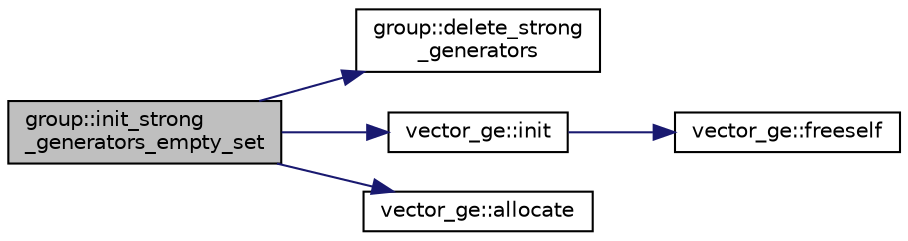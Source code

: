 digraph "group::init_strong_generators_empty_set"
{
  edge [fontname="Helvetica",fontsize="10",labelfontname="Helvetica",labelfontsize="10"];
  node [fontname="Helvetica",fontsize="10",shape=record];
  rankdir="LR";
  Node1207 [label="group::init_strong\l_generators_empty_set",height=0.2,width=0.4,color="black", fillcolor="grey75", style="filled", fontcolor="black"];
  Node1207 -> Node1208 [color="midnightblue",fontsize="10",style="solid",fontname="Helvetica"];
  Node1208 [label="group::delete_strong\l_generators",height=0.2,width=0.4,color="black", fillcolor="white", style="filled",URL="$d1/db7/classgroup.html#a36c96bdf4428fdf236dfabab0f82b898"];
  Node1207 -> Node1209 [color="midnightblue",fontsize="10",style="solid",fontname="Helvetica"];
  Node1209 [label="vector_ge::init",height=0.2,width=0.4,color="black", fillcolor="white", style="filled",URL="$d4/d6e/classvector__ge.html#afe1d6befd1f1501e6be34afbaa9d30a8"];
  Node1209 -> Node1210 [color="midnightblue",fontsize="10",style="solid",fontname="Helvetica"];
  Node1210 [label="vector_ge::freeself",height=0.2,width=0.4,color="black", fillcolor="white", style="filled",URL="$d4/d6e/classvector__ge.html#aa002e4b715cc73a9b8b367d29700b452"];
  Node1207 -> Node1211 [color="midnightblue",fontsize="10",style="solid",fontname="Helvetica"];
  Node1211 [label="vector_ge::allocate",height=0.2,width=0.4,color="black", fillcolor="white", style="filled",URL="$d4/d6e/classvector__ge.html#a35b062a9201b30f0a87bf87702d243ae"];
}
